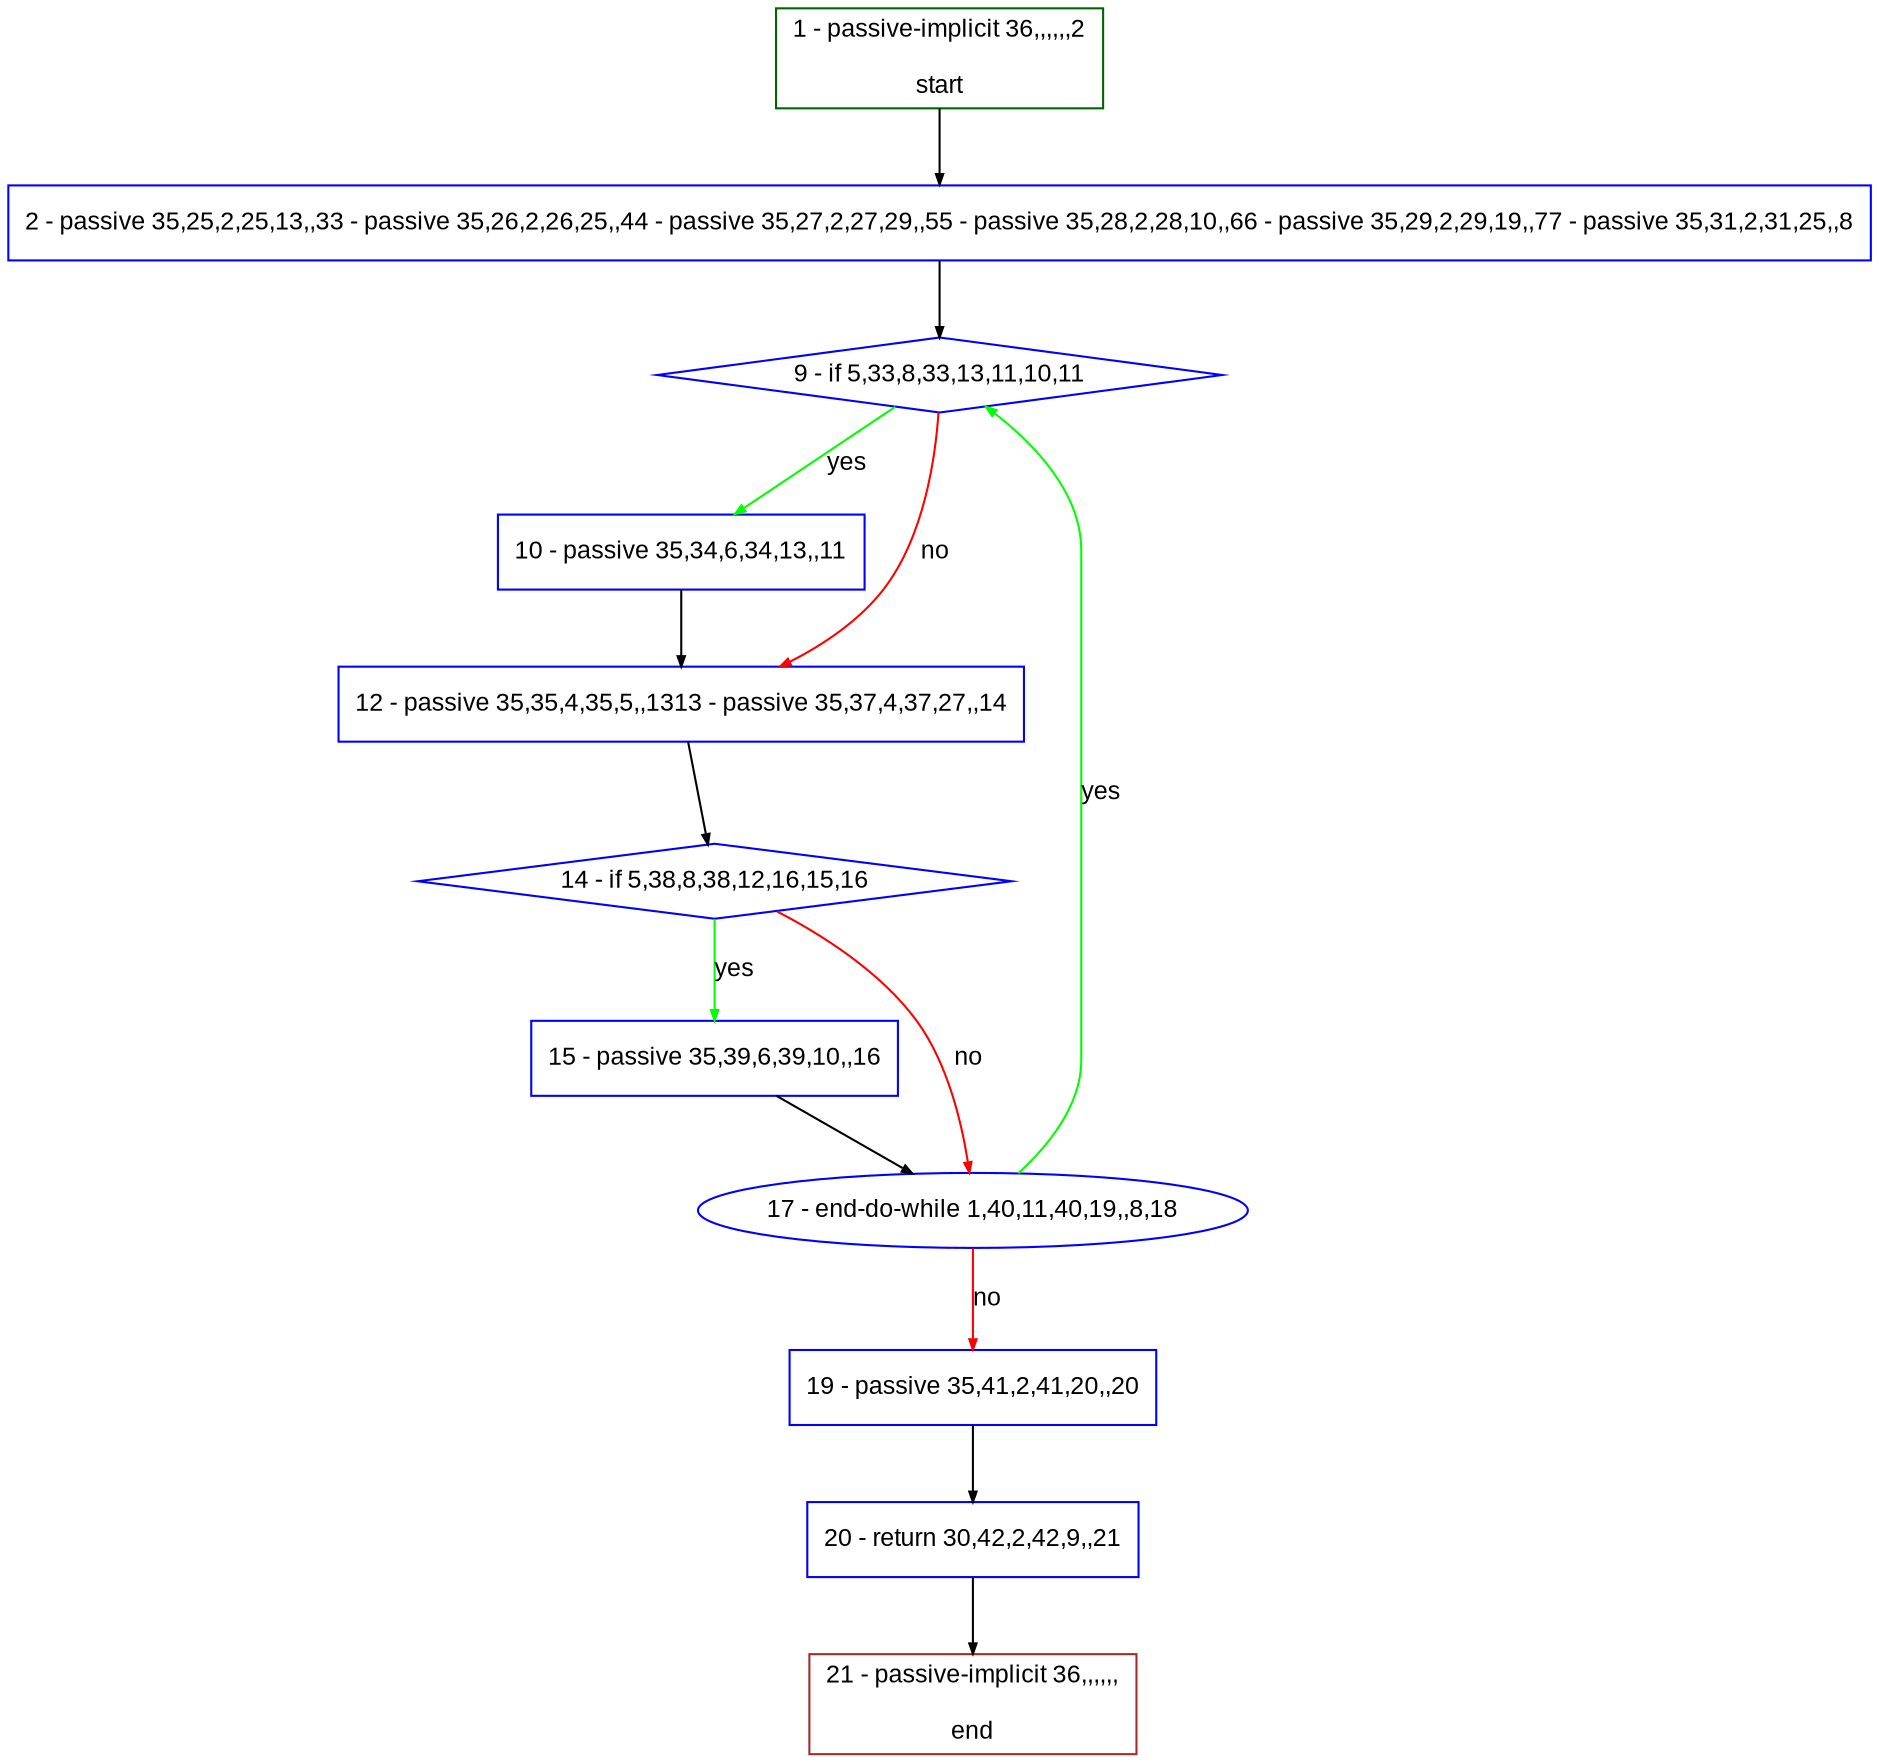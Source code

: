 digraph "" {
  graph [bgcolor="white", fillcolor="#FFFFCC", pack="true", packmode="clust", fontname="Arial", label="", fontsize="12", compound="true", style="rounded,filled"];
  node [node_initialized="no", fillcolor="white", fontname="Arial", label="", color="grey", fontsize="12", fixedsize="false", compound="true", shape="rectangle", style="filled"];
  edge [arrowtail="none", lhead="", fontcolor="black", fontname="Arial", label="", color="black", fontsize="12", arrowhead="normal", arrowsize="0.5", compound="true", ltail="", dir="forward"];
  __N1 [fillcolor="#ffffff", label="2 - passive 35,25,2,25,13,,33 - passive 35,26,2,26,25,,44 - passive 35,27,2,27,29,,55 - passive 35,28,2,28,10,,66 - passive 35,29,2,29,19,,77 - passive 35,31,2,31,25,,8", color="#0000ff", shape="box", style="filled"];
  __N2 [fillcolor="#ffffff", label="1 - passive-implicit 36,,,,,,2\n\nstart", color="#006400", shape="box", style="filled"];
  __N3 [fillcolor="#ffffff", label="9 - if 5,33,8,33,13,11,10,11", color="#0000ff", shape="diamond", style="filled"];
  __N4 [fillcolor="#ffffff", label="10 - passive 35,34,6,34,13,,11", color="#0000ff", shape="box", style="filled"];
  __N5 [fillcolor="#ffffff", label="12 - passive 35,35,4,35,5,,1313 - passive 35,37,4,37,27,,14", color="#0000ff", shape="box", style="filled"];
  __N6 [fillcolor="#ffffff", label="14 - if 5,38,8,38,12,16,15,16", color="#0000ff", shape="diamond", style="filled"];
  __N7 [fillcolor="#ffffff", label="15 - passive 35,39,6,39,10,,16", color="#0000ff", shape="box", style="filled"];
  __N8 [fillcolor="#ffffff", label="17 - end-do-while 1,40,11,40,19,,8,18", color="#0000ff", shape="oval", style="filled"];
  __N9 [fillcolor="#ffffff", label="19 - passive 35,41,2,41,20,,20", color="#0000ff", shape="box", style="filled"];
  __N10 [fillcolor="#ffffff", label="20 - return 30,42,2,42,9,,21", color="#0000ff", shape="box", style="filled"];
  __N11 [fillcolor="#ffffff", label="21 - passive-implicit 36,,,,,,\n\nend", color="#a52a2a", shape="box", style="filled"];
  __N2 -> __N1 [arrowtail="none", color="#000000", label="", arrowhead="normal", dir="forward"];
  __N1 -> __N3 [arrowtail="none", color="#000000", label="", arrowhead="normal", dir="forward"];
  __N3 -> __N4 [arrowtail="none", color="#00ff00", label="yes", arrowhead="normal", dir="forward"];
  __N3 -> __N5 [arrowtail="none", color="#ff0000", label="no", arrowhead="normal", dir="forward"];
  __N4 -> __N5 [arrowtail="none", color="#000000", label="", arrowhead="normal", dir="forward"];
  __N5 -> __N6 [arrowtail="none", color="#000000", label="", arrowhead="normal", dir="forward"];
  __N6 -> __N7 [arrowtail="none", color="#00ff00", label="yes", arrowhead="normal", dir="forward"];
  __N6 -> __N8 [arrowtail="none", color="#ff0000", label="no", arrowhead="normal", dir="forward"];
  __N7 -> __N8 [arrowtail="none", color="#000000", label="", arrowhead="normal", dir="forward"];
  __N8 -> __N3 [arrowtail="none", color="#00ff00", label="yes", arrowhead="normal", dir="forward"];
  __N8 -> __N9 [arrowtail="none", color="#ff0000", label="no", arrowhead="normal", dir="forward"];
  __N9 -> __N10 [arrowtail="none", color="#000000", label="", arrowhead="normal", dir="forward"];
  __N10 -> __N11 [arrowtail="none", color="#000000", label="", arrowhead="normal", dir="forward"];
}
